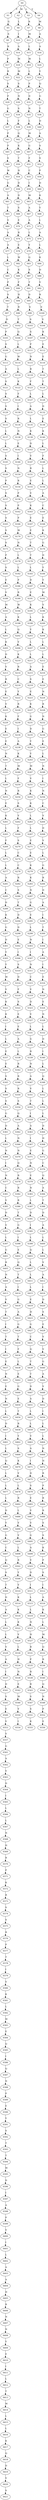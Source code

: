 strict digraph  {
	S0 -> S1 [ label = P ];
	S0 -> S2 [ label = M ];
	S0 -> S3 [ label = L ];
	S0 -> S4 [ label = V ];
	S1 -> S5 [ label = G ];
	S2 -> S6 [ label = L ];
	S3 -> S7 [ label = R ];
	S4 -> S8 [ label = M ];
	S5 -> S9 [ label = S ];
	S6 -> S10 [ label = I ];
	S7 -> S11 [ label = M ];
	S8 -> S12 [ label = A ];
	S9 -> S13 [ label = R ];
	S10 -> S14 [ label = A ];
	S11 -> S15 [ label = L ];
	S12 -> S16 [ label = A ];
	S13 -> S17 [ label = P ];
	S14 -> S18 [ label = M ];
	S15 -> S19 [ label = M ];
	S16 -> S20 [ label = L ];
	S17 -> S21 [ label = R ];
	S18 -> S22 [ label = M ];
	S19 -> S23 [ label = L ];
	S20 -> S24 [ label = Y ];
	S21 -> S25 [ label = S ];
	S22 -> S26 [ label = S ];
	S23 -> S27 [ label = P ];
	S24 -> S28 [ label = Q ];
	S25 -> S29 [ label = P ];
	S26 -> S30 [ label = N ];
	S27 -> S31 [ label = D ];
	S28 -> S32 [ label = G ];
	S29 -> S33 [ label = G ];
	S30 -> S34 [ label = S ];
	S31 -> S35 [ label = N ];
	S32 -> S36 [ label = T ];
	S33 -> S37 [ label = L ];
	S34 -> S38 [ label = F ];
	S35 -> S39 [ label = L ];
	S36 -> S40 [ label = D ];
	S37 -> S41 [ label = P ];
	S38 -> S42 [ label = Q ];
	S39 -> S43 [ label = M ];
	S40 -> S44 [ label = A ];
	S41 -> S45 [ label = P ];
	S42 -> S46 [ label = K ];
	S43 -> S47 [ label = G ];
	S44 -> S48 [ label = S ];
	S45 -> S49 [ label = S ];
	S46 -> S50 [ label = T ];
	S47 -> S51 [ label = F ];
	S48 -> S52 [ label = S ];
	S49 -> S53 [ label = W ];
	S50 -> S54 [ label = H ];
	S51 -> S55 [ label = C ];
	S52 -> S56 [ label = P ];
	S53 -> S57 [ label = G ];
	S54 -> S58 [ label = D ];
	S55 -> S59 [ label = I ];
	S56 -> S60 [ label = D ];
	S57 -> S61 [ label = A ];
	S58 -> S62 [ label = D ];
	S59 -> S63 [ label = M ];
	S60 -> S64 [ label = K ];
	S61 -> S65 [ label = T ];
	S62 -> S66 [ label = S ];
	S63 -> S67 [ label = A ];
	S64 -> S68 [ label = Y ];
	S65 -> S69 [ label = V ];
	S66 -> S70 [ label = E ];
	S67 -> S71 [ label = A ];
	S68 -> S72 [ label = L ];
	S69 -> S73 [ label = A ];
	S70 -> S74 [ label = R ];
	S71 -> S75 [ label = L ];
	S72 -> S76 [ label = A ];
	S73 -> S77 [ label = A ];
	S74 -> S78 [ label = E ];
	S75 -> S79 [ label = Y ];
	S76 -> S80 [ label = L ];
	S77 -> S81 [ label = L ];
	S78 -> S82 [ label = W ];
	S79 -> S83 [ label = Q ];
	S80 -> S84 [ label = K ];
	S81 -> S85 [ label = C ];
	S82 -> S86 [ label = K ];
	S83 -> S87 [ label = S ];
	S84 -> S88 [ label = D ];
	S85 -> S89 [ label = P ];
	S86 -> S90 [ label = F ];
	S87 -> S91 [ label = T ];
	S88 -> S92 [ label = V ];
	S89 -> S93 [ label = S ];
	S90 -> S94 [ label = H ];
	S91 -> S95 [ label = D ];
	S92 -> S96 [ label = R ];
	S93 -> S97 [ label = T ];
	S94 -> S98 [ label = R ];
	S95 -> S99 [ label = S ];
	S96 -> S100 [ label = E ];
	S97 -> S101 [ label = D ];
	S98 -> S102 [ label = T ];
	S99 -> S103 [ label = S ];
	S100 -> S104 [ label = V ];
	S101 -> S105 [ label = P ];
	S102 -> S106 [ label = Q ];
	S103 -> S107 [ label = S ];
	S104 -> S108 [ label = K ];
	S105 -> S109 [ label = S ];
	S106 -> S110 [ label = L ];
	S107 -> S111 [ label = P ];
	S108 -> S112 [ label = E ];
	S109 -> S113 [ label = G ];
	S110 -> S114 [ label = W ];
	S111 -> S115 [ label = N ];
	S112 -> S116 [ label = E ];
	S113 -> S117 [ label = A ];
	S114 -> S118 [ label = L ];
	S115 -> S119 [ label = R ];
	S116 -> S120 [ label = T ];
	S117 -> S121 [ label = S ];
	S118 -> S122 [ label = K ];
	S119 -> S123 [ label = F ];
	S120 -> S124 [ label = T ];
	S121 -> S125 [ label = S ];
	S122 -> S126 [ label = F ];
	S123 -> S127 [ label = L ];
	S124 -> S128 [ label = L ];
	S125 -> S129 [ label = S ];
	S126 -> S130 [ label = I ];
	S127 -> S131 [ label = A ];
	S128 -> S132 [ label = D ];
	S129 -> S133 [ label = S ];
	S130 -> S134 [ label = R ];
	S131 -> S135 [ label = L ];
	S132 -> S136 [ label = E ];
	S133 -> S137 [ label = L ];
	S134 -> S138 [ label = N ];
	S135 -> S139 [ label = K ];
	S136 -> S140 [ label = K ];
	S137 -> S141 [ label = L ];
	S138 -> S142 [ label = E ];
	S139 -> S143 [ label = D ];
	S140 -> S144 [ label = L ];
	S141 -> S145 [ label = S ];
	S142 -> S146 [ label = I ];
	S143 -> S147 [ label = V ];
	S144 -> S148 [ label = F ];
	S145 -> S149 [ label = S ];
	S146 -> S150 [ label = N ];
	S147 -> S151 [ label = R ];
	S148 -> S152 [ label = L ];
	S149 -> S153 [ label = P ];
	S150 -> S154 [ label = R ];
	S151 -> S155 [ label = E ];
	S152 -> S156 [ label = L ];
	S153 -> S157 [ label = S ];
	S154 -> S158 [ label = P ];
	S155 -> S159 [ label = V ];
	S156 -> S160 [ label = A ];
	S157 -> S161 [ label = S ];
	S158 -> S162 [ label = P ];
	S159 -> S163 [ label = K ];
	S160 -> S164 [ label = C ];
	S161 -> S165 [ label = S ];
	S162 -> S166 [ label = P ];
	S163 -> S167 [ label = E ];
	S164 -> S168 [ label = E ];
	S165 -> S169 [ label = S ];
	S166 -> S170 [ label = M ];
	S167 -> S171 [ label = E ];
	S168 -> S172 [ label = K ];
	S169 -> S173 [ label = S ];
	S170 -> S174 [ label = N ];
	S171 -> S175 [ label = T ];
	S172 -> S176 [ label = G ];
	S173 -> S177 [ label = P ];
	S174 -> S178 [ label = L ];
	S175 -> S179 [ label = T ];
	S176 -> S180 [ label = D ];
	S177 -> S181 [ label = S ];
	S178 -> S182 [ label = L ];
	S179 -> S183 [ label = L ];
	S180 -> S184 [ label = Y ];
	S181 -> S185 [ label = E ];
	S182 -> S186 [ label = P ];
	S183 -> S187 [ label = D ];
	S184 -> S188 [ label = Y ];
	S185 -> S189 [ label = V ];
	S186 -> S190 [ label = R ];
	S187 -> S191 [ label = E ];
	S188 -> S192 [ label = M ];
	S189 -> S193 [ label = M ];
	S190 -> S194 [ label = W ];
	S191 -> S195 [ label = K ];
	S192 -> S196 [ label = V ];
	S193 -> S197 [ label = A ];
	S194 -> S198 [ label = K ];
	S195 -> S199 [ label = L ];
	S196 -> S200 [ label = K ];
	S197 -> S201 [ label = L ];
	S198 -> S202 [ label = Q ];
	S199 -> S203 [ label = Y ];
	S200 -> S204 [ label = K ];
	S201 -> S205 [ label = K ];
	S202 -> S206 [ label = V ];
	S203 -> S207 [ label = L ];
	S204 -> S208 [ label = L ];
	S205 -> S209 [ label = D ];
	S206 -> S210 [ label = K ];
	S207 -> S211 [ label = L ];
	S208 -> S212 [ label = L ];
	S209 -> S213 [ label = V ];
	S210 -> S214 [ label = R ];
	S211 -> S215 [ label = A ];
	S212 -> S216 [ label = E ];
	S213 -> S217 [ label = R ];
	S214 -> S218 [ label = C ];
	S215 -> S219 [ label = S ];
	S216 -> S220 [ label = E ];
	S217 -> S221 [ label = E ];
	S218 -> S222 [ label = Y ];
	S219 -> S223 [ label = E ];
	S220 -> S224 [ label = N ];
	S221 -> S225 [ label = V ];
	S222 -> S226 [ label = R ];
	S223 -> S227 [ label = K ];
	S224 -> S228 [ label = R ];
	S225 -> S229 [ label = K ];
	S226 -> S230 [ label = F ];
	S227 -> S231 [ label = G ];
	S228 -> S232 [ label = N ];
	S229 -> S233 [ label = E ];
	S230 -> S234 [ label = I ];
	S231 -> S235 [ label = D ];
	S232 -> S236 [ label = G ];
	S233 -> S237 [ label = E ];
	S234 -> S238 [ label = A ];
	S235 -> S239 [ label = Y ];
	S236 -> S240 [ label = E ];
	S237 -> S241 [ label = N ];
	S238 -> S242 [ label = K ];
	S239 -> S243 [ label = Y ];
	S240 -> S244 [ label = L ];
	S241 -> S245 [ label = T ];
	S242 -> S246 [ label = M ];
	S243 -> S247 [ label = M ];
	S244 -> S248 [ label = N ];
	S245 -> S249 [ label = L ];
	S246 -> S250 [ label = F ];
	S247 -> S251 [ label = V ];
	S248 -> S252 [ label = I ];
	S249 -> S253 [ label = N ];
	S250 -> S254 [ label = R ];
	S251 -> S255 [ label = K ];
	S252 -> S256 [ label = N ];
	S253 -> S257 [ label = E ];
	S254 -> S258 [ label = S ];
	S255 -> S259 [ label = K ];
	S256 -> S260 [ label = C ];
	S257 -> S261 [ label = K ];
	S258 -> S262 [ label = V ];
	S259 -> S263 [ label = L ];
	S260 -> S264 [ label = V ];
	S261 -> S265 [ label = L ];
	S262 -> S266 [ label = F ];
	S263 -> S267 [ label = L ];
	S264 -> S268 [ label = D ];
	S265 -> S269 [ label = F ];
	S266 -> S270 [ label = S ];
	S267 -> S271 [ label = E ];
	S268 -> S272 [ label = V ];
	S269 -> S273 [ label = L ];
	S270 -> S274 [ label = C ];
	S271 -> S275 [ label = E ];
	S272 -> S276 [ label = L ];
	S273 -> S277 [ label = L ];
	S274 -> S278 [ label = C ];
	S275 -> S279 [ label = K ];
	S276 -> S280 [ label = G ];
	S277 -> S281 [ label = A ];
	S278 -> S282 [ label = R ];
	S279 -> S283 [ label = K ];
	S280 -> S284 [ label = R ];
	S281 -> S285 [ label = C ];
	S282 -> S286 [ label = S ];
	S283 -> S287 [ label = N ];
	S284 -> S288 [ label = D ];
	S285 -> S289 [ label = D ];
	S286 -> S290 [ label = T ];
	S287 -> S291 [ label = G ];
	S288 -> S292 [ label = A ];
	S289 -> S293 [ label = K ];
	S290 -> S294 [ label = D ];
	S291 -> S295 [ label = E ];
	S292 -> S296 [ label = I ];
	S293 -> S297 [ label = G ];
	S294 -> S298 [ label = D ];
	S295 -> S299 [ label = L ];
	S296 -> S300 [ label = T ];
	S297 -> S301 [ label = D ];
	S298 -> S302 [ label = E ];
	S299 -> S303 [ label = N ];
	S300 -> S304 [ label = I ];
	S301 -> S305 [ label = Y ];
	S302 -> S306 [ label = I ];
	S303 -> S307 [ label = I ];
	S304 -> S308 [ label = A ];
	S305 -> S309 [ label = Y ];
	S306 -> S310 [ label = S ];
	S307 -> S311 [ label = N ];
	S308 -> S312 [ label = I ];
	S309 -> S313 [ label = M ];
	S310 -> S314 [ label = D ];
	S311 -> S315 [ label = C ];
	S312 -> S316 [ label = E ];
	S313 -> S317 [ label = V ];
	S314 -> S318 [ label = F ];
	S315 -> S319 [ label = V ];
	S316 -> S320 [ label = N ];
	S317 -> S321 [ label = K ];
	S318 -> S322 [ label = S ];
	S319 -> S323 [ label = D ];
	S320 -> S324 [ label = E ];
	S321 -> S325 [ label = K ];
	S322 -> S326 [ label = E ];
	S323 -> S327 [ label = V ];
	S324 -> S328 [ label = N ];
	S325 -> S329 [ label = I ];
	S326 -> S330 [ label = E ];
	S327 -> S331 [ label = L ];
	S328 -> S332 [ label = L ];
	S329 -> S333 [ label = L ];
	S330 -> S334 [ label = A ];
	S331 -> S335 [ label = G ];
	S332 -> S336 [ label = D ];
	S333 -> S337 [ label = E ];
	S334 -> S338 [ label = L ];
	S335 -> S339 [ label = R ];
	S336 -> S340 [ label = I ];
	S337 -> S341 [ label = E ];
	S338 -> S342 [ label = R ];
	S339 -> S343 [ label = N ];
	S340 -> S344 [ label = L ];
	S341 -> S345 [ label = S ];
	S342 -> S346 [ label = R ];
	S343 -> S347 [ label = A ];
	S344 -> S348 [ label = Q ];
	S345 -> S349 [ label = S ];
	S346 -> S350 [ label = R ];
	S347 -> S351 [ label = V ];
	S348 -> S352 [ label = L ];
	S349 -> S353 [ label = S ];
	S350 -> S354 [ label = S ];
	S351 -> S355 [ label = T ];
	S352 -> S356 [ label = L ];
	S353 -> S357 [ label = G ];
	S354 -> S358 [ label = Q ];
	S355 -> S359 [ label = I ];
	S356 -> S360 [ label = L ];
	S357 -> S361 [ label = D ];
	S358 -> S362 [ label = A ];
	S359 -> S363 [ label = A ];
	S360 -> S364 [ label = D ];
	S361 -> S365 [ label = L ];
	S362 -> S366 [ label = N ];
	S363 -> S367 [ label = I ];
	S364 -> S368 [ label = H ];
	S365 -> S369 [ label = N ];
	S366 -> S370 [ label = N ];
	S367 -> S371 [ label = E ];
	S368 -> S372 [ label = G ];
	S369 -> S373 [ label = I ];
	S370 -> S374 [ label = Q ];
	S371 -> S375 [ label = N ];
	S372 -> S376 [ label = C ];
	S373 -> S377 [ label = N ];
	S374 -> S378 [ label = R ];
	S375 -> S379 [ label = E ];
	S376 -> S380 [ label = Q ];
	S377 -> S381 [ label = C ];
	S378 -> S382 [ label = R ];
	S379 -> S383 [ label = N ];
	S380 -> S384 [ label = A ];
	S381 -> S385 [ label = V ];
	S382 -> S386 [ label = R ];
	S383 -> S387 [ label = L ];
	S384 -> S388 [ label = T ];
	S385 -> S389 [ label = D ];
	S386 -> S390 [ label = T ];
	S387 -> S391 [ label = D ];
	S388 -> S392 [ label = D ];
	S389 -> S393 [ label = V ];
	S390 -> S394 [ label = G ];
	S391 -> S395 [ label = I ];
	S392 -> S396 [ label = A ];
	S393 -> S397 [ label = L ];
	S394 -> S398 [ label = I ];
	S395 -> S399 [ label = L ];
	S396 -> S400 [ label = L ];
	S397 -> S401 [ label = G ];
	S398 -> S402 [ label = E ];
	S399 -> S403 [ label = Q ];
	S400 -> S404 [ label = L ];
	S401 -> S405 [ label = R ];
	S402 -> S406 [ label = Q ];
	S403 -> S407 [ label = L ];
	S404 -> S408 [ label = V ];
	S405 -> S409 [ label = N ];
	S406 -> S410 [ label = T ];
	S407 -> S411 [ label = L ];
	S408 -> S412 [ label = A ];
	S409 -> S413 [ label = A ];
	S410 -> S414 [ label = I ];
	S411 -> S415 [ label = L ];
	S412 -> S416 [ label = I ];
	S413 -> S417 [ label = V ];
	S414 -> S418 [ label = G ];
	S415 -> S419 [ label = E ];
	S416 -> S420 [ label = D ];
	S417 -> S421 [ label = T ];
	S418 -> S422 [ label = A ];
	S419 -> S423 [ label = H ];
	S420 -> S424 [ label = S ];
	S421 -> S425 [ label = I ];
	S422 -> S426 [ label = G ];
	S423 -> S427 [ label = G ];
	S424 -> S428 [ label = E ];
	S425 -> S429 [ label = T ];
	S426 -> S430 [ label = T ];
	S427 -> S431 [ label = C ];
	S428 -> S432 [ label = V ];
	S429 -> S433 [ label = I ];
	S430 -> S434 [ label = F ];
	S431 -> S435 [ label = Q ];
	S432 -> S436 [ label = V ];
	S433 -> S437 [ label = E ];
	S434 -> S438 [ label = L ];
	S435 -> S439 [ label = T ];
	S436 -> S440 [ label = G ];
	S437 -> S441 [ label = N ];
	S438 -> S442 [ label = E ];
	S439 -> S443 [ label = T ];
	S440 -> S444 [ label = A ];
	S441 -> S445 [ label = E ];
	S442 -> S446 [ label = G ];
	S443 -> S447 [ label = D ];
	S444 -> S448 [ label = V ];
	S445 -> S449 [ label = N ];
	S446 -> S450 [ label = E ];
	S447 -> S451 [ label = A ];
	S448 -> S452 [ label = D ];
	S449 -> S453 [ label = L ];
	S450 -> S454 [ label = T ];
	S451 -> S455 [ label = L ];
	S452 -> S456 [ label = I ];
	S453 -> S457 [ label = D ];
	S454 -> S458 [ label = R ];
	S455 -> S459 [ label = L ];
	S456 -> S460 [ label = L ];
	S457 -> S461 [ label = I ];
	S458 -> S462 [ label = Y ];
	S459 -> S463 [ label = V ];
	S460 -> S464 [ label = L ];
	S461 -> S465 [ label = L ];
	S462 -> S466 [ label = S ];
	S463 -> S467 [ label = A ];
	S464 -> S468 [ label = N ];
	S465 -> S469 [ label = Q ];
	S466 -> S470 [ label = K ];
	S467 -> S471 [ label = I ];
	S468 -> S472 [ label = H ];
	S469 -> S473 [ label = L ];
	S470 -> S474 [ label = V ];
	S471 -> S475 [ label = D ];
	S472 -> S476 [ label = R ];
	S473 -> S477 [ label = L ];
	S474 -> S478 [ label = L ];
	S475 -> S479 [ label = S ];
	S476 -> S480 [ label = P ];
	S477 -> S481 [ label = L ];
	S478 -> S482 [ label = R ];
	S479 -> S483 [ label = E ];
	S480 -> S484 [ label = R ];
	S481 -> S485 [ label = D ];
	S482 -> S486 [ label = L ];
	S483 -> S487 [ label = V ];
	S484 -> S488 [ label = R ];
	S485 -> S489 [ label = Y ];
	S486 -> S490 [ label = V ];
	S487 -> S491 [ label = V ];
	S488 -> S492 [ label = S ];
	S489 -> S493 [ label = G ];
	S490 -> S494 [ label = V ];
	S491 -> S495 [ label = G ];
	S492 -> S496 [ label = S ];
	S493 -> S497 [ label = C ];
	S494 -> S498 [ label = L ];
	S495 -> S499 [ label = A ];
	S496 -> S500 [ label = K ];
	S497 -> S501 [ label = Q ];
	S498 -> S502 [ label = R ];
	S499 -> S503 [ label = V ];
	S500 -> S504 [ label = P ];
	S501 -> S505 [ label = S ];
	S502 -> S506 [ label = Y ];
	S503 -> S507 [ label = D ];
	S504 -> S508 [ label = S ];
	S505 -> S509 [ label = T ];
	S506 -> S510 [ label = V ];
	S507 -> S511 [ label = I ];
	S508 -> S512 [ label = I ];
	S509 -> S513 [ label = D ];
	S510 -> S514 [ label = K ];
	S511 -> S515 [ label = L ];
	S512 -> S516 [ label = A ];
	S513 -> S517 [ label = A ];
	S514 -> S518 [ label = K ];
	S515 -> S519 [ label = L ];
	S516 -> S520 [ label = K ];
	S517 -> S521 [ label = L ];
	S518 -> S522 [ label = K ];
	S519 -> S523 [ label = N ];
	S520 -> S524 [ label = L ];
	S521 -> S525 [ label = L ];
	S522 -> S526 [ label = V ];
	S523 -> S527 [ label = H ];
	S524 -> S528 [ label = M ];
	S525 -> S529 [ label = V ];
	S526 -> S530 [ label = L ];
	S527 -> S531 [ label = R ];
	S528 -> S532 [ label = Q ];
	S529 -> S533 [ label = A ];
	S530 -> S534 [ label = H ];
	S531 -> S535 [ label = P ];
	S532 -> S536 [ label = R ];
	S533 -> S537 [ label = I ];
	S534 -> S538 [ label = N ];
	S535 -> S539 [ label = R ];
	S536 -> S540 [ label = I ];
	S537 -> S541 [ label = D ];
	S538 -> S542 [ label = E ];
	S539 -> S543 [ label = R ];
	S540 -> S544 [ label = Q ];
	S541 -> S545 [ label = S ];
	S542 -> S546 [ label = M ];
	S543 -> S547 [ label = S ];
	S544 -> S548 [ label = N ];
	S545 -> S549 [ label = E ];
	S546 -> S550 [ label = V ];
	S547 -> S551 [ label = S ];
	S548 -> S552 [ label = P ];
	S549 -> S553 [ label = V ];
	S550 -> S554 [ label = I ];
	S551 -> S555 [ label = K ];
	S552 -> S556 [ label = E ];
	S553 -> S557 [ label = V ];
	S557 -> S561 [ label = G ];
	S561 -> S562 [ label = A ];
	S562 -> S563 [ label = V ];
	S563 -> S564 [ label = D ];
	S564 -> S565 [ label = I ];
	S565 -> S566 [ label = L ];
	S566 -> S567 [ label = L ];
	S567 -> S568 [ label = N ];
	S568 -> S569 [ label = H ];
	S569 -> S570 [ label = R ];
	S570 -> S571 [ label = P ];
	S571 -> S572 [ label = K ];
	S572 -> S573 [ label = R ];
	S573 -> S574 [ label = S ];
	S574 -> S575 [ label = S ];
	S575 -> S576 [ label = R ];
	S576 -> S577 [ label = P ];
	S577 -> S578 [ label = T ];
	S578 -> S579 [ label = I ];
	S579 -> S580 [ label = V ];
	S580 -> S581 [ label = K ];
	S581 -> S582 [ label = L ];
	S582 -> S583 [ label = M ];
	S583 -> S584 [ label = E ];
	S584 -> S585 [ label = Q ];
	S585 -> S586 [ label = I ];
	S586 -> S587 [ label = Q ];
	S587 -> S588 [ label = N ];
	S588 -> S589 [ label = P ];
	S589 -> S590 [ label = E ];
	S590 -> S591 [ label = Y ];
	S591 -> S592 [ label = S ];
	S592 -> S593 [ label = T ];
	S593 -> S594 [ label = T ];
	S594 -> S595 [ label = M ];
	S595 -> S596 [ label = D ];
	S596 -> S597 [ label = I ];
	S597 -> S598 [ label = A ];
	S598 -> S599 [ label = P ];
	S599 -> S600 [ label = V ];
	S600 -> S601 [ label = I ];
	S601 -> S602 [ label = L ];
	S602 -> S603 [ label = A ];
	S603 -> S604 [ label = A ];
	S604 -> S605 [ label = H ];
	S605 -> S606 [ label = R ];
	S606 -> S607 [ label = N ];
	S607 -> S608 [ label = N ];
	S608 -> S609 [ label = Y ];
	S609 -> S610 [ label = E ];
	S610 -> S611 [ label = I ];
	S611 -> S612 [ label = L ];
	S612 -> S613 [ label = T ];
	S613 -> S614 [ label = M ];
	S614 -> S615 [ label = L ];
	S615 -> S616 [ label = L ];
	S616 -> S617 [ label = K ];
	S617 -> S618 [ label = Q ];
	S618 -> S619 [ label = D ];
	S619 -> S620 [ label = V ];
	S620 -> S621 [ label = S ];
}
